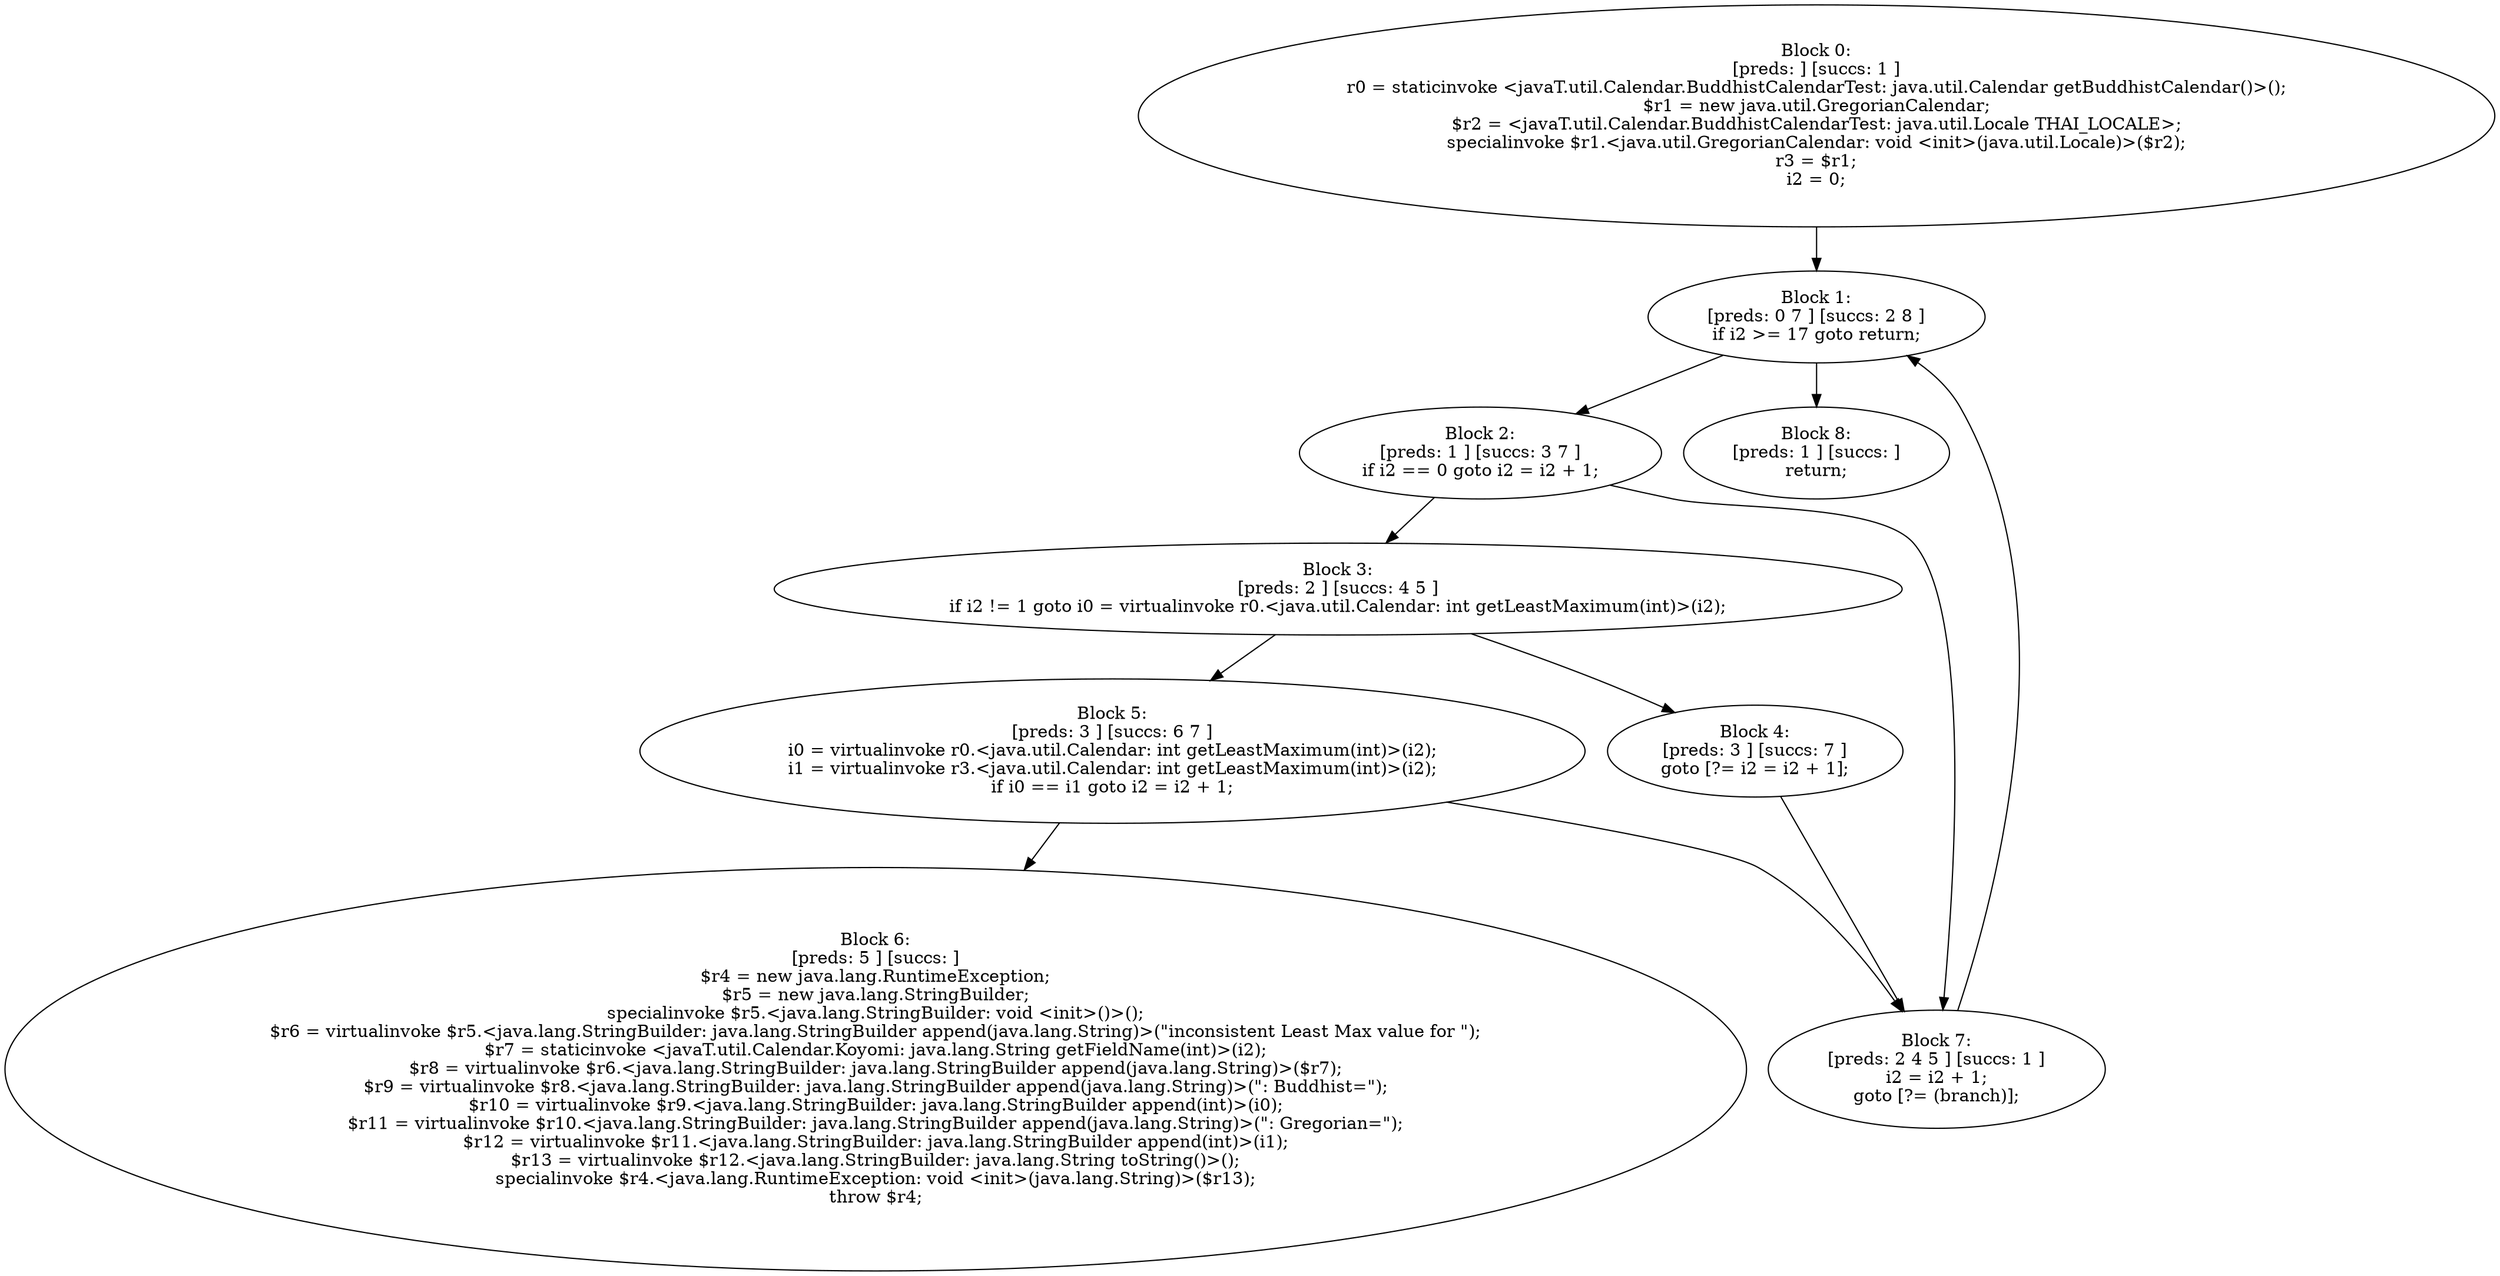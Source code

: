 digraph "unitGraph" {
    "Block 0:
[preds: ] [succs: 1 ]
r0 = staticinvoke <javaT.util.Calendar.BuddhistCalendarTest: java.util.Calendar getBuddhistCalendar()>();
$r1 = new java.util.GregorianCalendar;
$r2 = <javaT.util.Calendar.BuddhistCalendarTest: java.util.Locale THAI_LOCALE>;
specialinvoke $r1.<java.util.GregorianCalendar: void <init>(java.util.Locale)>($r2);
r3 = $r1;
i2 = 0;
"
    "Block 1:
[preds: 0 7 ] [succs: 2 8 ]
if i2 >= 17 goto return;
"
    "Block 2:
[preds: 1 ] [succs: 3 7 ]
if i2 == 0 goto i2 = i2 + 1;
"
    "Block 3:
[preds: 2 ] [succs: 4 5 ]
if i2 != 1 goto i0 = virtualinvoke r0.<java.util.Calendar: int getLeastMaximum(int)>(i2);
"
    "Block 4:
[preds: 3 ] [succs: 7 ]
goto [?= i2 = i2 + 1];
"
    "Block 5:
[preds: 3 ] [succs: 6 7 ]
i0 = virtualinvoke r0.<java.util.Calendar: int getLeastMaximum(int)>(i2);
i1 = virtualinvoke r3.<java.util.Calendar: int getLeastMaximum(int)>(i2);
if i0 == i1 goto i2 = i2 + 1;
"
    "Block 6:
[preds: 5 ] [succs: ]
$r4 = new java.lang.RuntimeException;
$r5 = new java.lang.StringBuilder;
specialinvoke $r5.<java.lang.StringBuilder: void <init>()>();
$r6 = virtualinvoke $r5.<java.lang.StringBuilder: java.lang.StringBuilder append(java.lang.String)>(\"inconsistent Least Max value for \");
$r7 = staticinvoke <javaT.util.Calendar.Koyomi: java.lang.String getFieldName(int)>(i2);
$r8 = virtualinvoke $r6.<java.lang.StringBuilder: java.lang.StringBuilder append(java.lang.String)>($r7);
$r9 = virtualinvoke $r8.<java.lang.StringBuilder: java.lang.StringBuilder append(java.lang.String)>(\": Buddhist=\");
$r10 = virtualinvoke $r9.<java.lang.StringBuilder: java.lang.StringBuilder append(int)>(i0);
$r11 = virtualinvoke $r10.<java.lang.StringBuilder: java.lang.StringBuilder append(java.lang.String)>(\": Gregorian=\");
$r12 = virtualinvoke $r11.<java.lang.StringBuilder: java.lang.StringBuilder append(int)>(i1);
$r13 = virtualinvoke $r12.<java.lang.StringBuilder: java.lang.String toString()>();
specialinvoke $r4.<java.lang.RuntimeException: void <init>(java.lang.String)>($r13);
throw $r4;
"
    "Block 7:
[preds: 2 4 5 ] [succs: 1 ]
i2 = i2 + 1;
goto [?= (branch)];
"
    "Block 8:
[preds: 1 ] [succs: ]
return;
"
    "Block 0:
[preds: ] [succs: 1 ]
r0 = staticinvoke <javaT.util.Calendar.BuddhistCalendarTest: java.util.Calendar getBuddhistCalendar()>();
$r1 = new java.util.GregorianCalendar;
$r2 = <javaT.util.Calendar.BuddhistCalendarTest: java.util.Locale THAI_LOCALE>;
specialinvoke $r1.<java.util.GregorianCalendar: void <init>(java.util.Locale)>($r2);
r3 = $r1;
i2 = 0;
"->"Block 1:
[preds: 0 7 ] [succs: 2 8 ]
if i2 >= 17 goto return;
";
    "Block 1:
[preds: 0 7 ] [succs: 2 8 ]
if i2 >= 17 goto return;
"->"Block 2:
[preds: 1 ] [succs: 3 7 ]
if i2 == 0 goto i2 = i2 + 1;
";
    "Block 1:
[preds: 0 7 ] [succs: 2 8 ]
if i2 >= 17 goto return;
"->"Block 8:
[preds: 1 ] [succs: ]
return;
";
    "Block 2:
[preds: 1 ] [succs: 3 7 ]
if i2 == 0 goto i2 = i2 + 1;
"->"Block 3:
[preds: 2 ] [succs: 4 5 ]
if i2 != 1 goto i0 = virtualinvoke r0.<java.util.Calendar: int getLeastMaximum(int)>(i2);
";
    "Block 2:
[preds: 1 ] [succs: 3 7 ]
if i2 == 0 goto i2 = i2 + 1;
"->"Block 7:
[preds: 2 4 5 ] [succs: 1 ]
i2 = i2 + 1;
goto [?= (branch)];
";
    "Block 3:
[preds: 2 ] [succs: 4 5 ]
if i2 != 1 goto i0 = virtualinvoke r0.<java.util.Calendar: int getLeastMaximum(int)>(i2);
"->"Block 4:
[preds: 3 ] [succs: 7 ]
goto [?= i2 = i2 + 1];
";
    "Block 3:
[preds: 2 ] [succs: 4 5 ]
if i2 != 1 goto i0 = virtualinvoke r0.<java.util.Calendar: int getLeastMaximum(int)>(i2);
"->"Block 5:
[preds: 3 ] [succs: 6 7 ]
i0 = virtualinvoke r0.<java.util.Calendar: int getLeastMaximum(int)>(i2);
i1 = virtualinvoke r3.<java.util.Calendar: int getLeastMaximum(int)>(i2);
if i0 == i1 goto i2 = i2 + 1;
";
    "Block 4:
[preds: 3 ] [succs: 7 ]
goto [?= i2 = i2 + 1];
"->"Block 7:
[preds: 2 4 5 ] [succs: 1 ]
i2 = i2 + 1;
goto [?= (branch)];
";
    "Block 5:
[preds: 3 ] [succs: 6 7 ]
i0 = virtualinvoke r0.<java.util.Calendar: int getLeastMaximum(int)>(i2);
i1 = virtualinvoke r3.<java.util.Calendar: int getLeastMaximum(int)>(i2);
if i0 == i1 goto i2 = i2 + 1;
"->"Block 6:
[preds: 5 ] [succs: ]
$r4 = new java.lang.RuntimeException;
$r5 = new java.lang.StringBuilder;
specialinvoke $r5.<java.lang.StringBuilder: void <init>()>();
$r6 = virtualinvoke $r5.<java.lang.StringBuilder: java.lang.StringBuilder append(java.lang.String)>(\"inconsistent Least Max value for \");
$r7 = staticinvoke <javaT.util.Calendar.Koyomi: java.lang.String getFieldName(int)>(i2);
$r8 = virtualinvoke $r6.<java.lang.StringBuilder: java.lang.StringBuilder append(java.lang.String)>($r7);
$r9 = virtualinvoke $r8.<java.lang.StringBuilder: java.lang.StringBuilder append(java.lang.String)>(\": Buddhist=\");
$r10 = virtualinvoke $r9.<java.lang.StringBuilder: java.lang.StringBuilder append(int)>(i0);
$r11 = virtualinvoke $r10.<java.lang.StringBuilder: java.lang.StringBuilder append(java.lang.String)>(\": Gregorian=\");
$r12 = virtualinvoke $r11.<java.lang.StringBuilder: java.lang.StringBuilder append(int)>(i1);
$r13 = virtualinvoke $r12.<java.lang.StringBuilder: java.lang.String toString()>();
specialinvoke $r4.<java.lang.RuntimeException: void <init>(java.lang.String)>($r13);
throw $r4;
";
    "Block 5:
[preds: 3 ] [succs: 6 7 ]
i0 = virtualinvoke r0.<java.util.Calendar: int getLeastMaximum(int)>(i2);
i1 = virtualinvoke r3.<java.util.Calendar: int getLeastMaximum(int)>(i2);
if i0 == i1 goto i2 = i2 + 1;
"->"Block 7:
[preds: 2 4 5 ] [succs: 1 ]
i2 = i2 + 1;
goto [?= (branch)];
";
    "Block 7:
[preds: 2 4 5 ] [succs: 1 ]
i2 = i2 + 1;
goto [?= (branch)];
"->"Block 1:
[preds: 0 7 ] [succs: 2 8 ]
if i2 >= 17 goto return;
";
}
